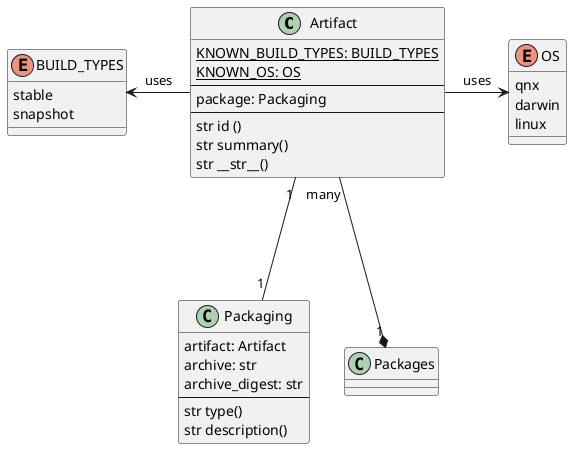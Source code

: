 @startuml

class Artifact {
  {static} KNOWN_BUILD_TYPES: BUILD_TYPES
  {static} KNOWN_OS: OS
  --
  package: Packaging
  --
  str id ()
  str summary()
  str __str__()
}

class Packaging {
  artifact: Artifact
  archive: str
  archive_digest: str
  --
  str type()
  str description()
}

class Packages{
}

enum BUILD_TYPES{
stable
snapshot
}

enum OS {
  qnx
  darwin
  linux
}

Artifact "1" --- "1" Packaging
Artifact -left-> BUILD_TYPES : uses
Artifact -right-> OS : uses

Artifact "many" ---* "1" Packages

@enduml
